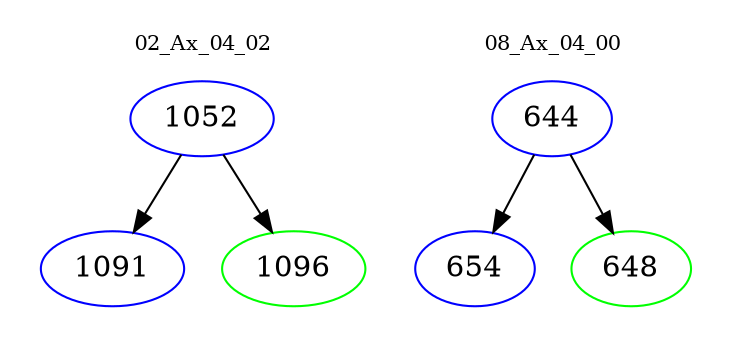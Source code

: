 digraph{
subgraph cluster_0 {
color = white
label = "02_Ax_04_02";
fontsize=10;
T0_1052 [label="1052", color="blue"]
T0_1052 -> T0_1091 [color="black"]
T0_1091 [label="1091", color="blue"]
T0_1052 -> T0_1096 [color="black"]
T0_1096 [label="1096", color="green"]
}
subgraph cluster_1 {
color = white
label = "08_Ax_04_00";
fontsize=10;
T1_644 [label="644", color="blue"]
T1_644 -> T1_654 [color="black"]
T1_654 [label="654", color="blue"]
T1_644 -> T1_648 [color="black"]
T1_648 [label="648", color="green"]
}
}
